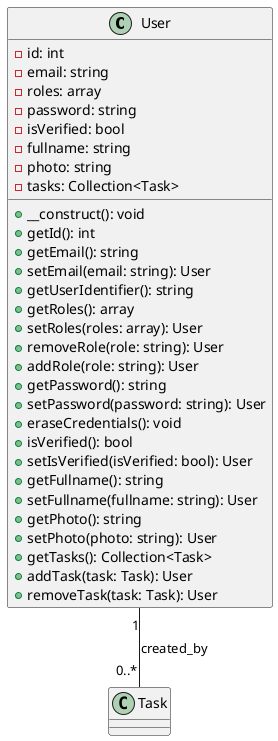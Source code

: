 @startuml UserClassDiagram

class User {
    -id: int
    -email: string
    -roles: array
    -password: string
    -isVerified: bool
    -fullname: string
    -photo: string
    -tasks: Collection<Task>
    +__construct(): void
    +getId(): int
    +getEmail(): string
    +setEmail(email: string): User
    +getUserIdentifier(): string
    +getRoles(): array
    +setRoles(roles: array): User
    +removeRole(role: string): User
    +addRole(role: string): User
    +getPassword(): string
    +setPassword(password: string): User
    +eraseCredentials(): void
    +isVerified(): bool
    +setIsVerified(isVerified: bool): User
    +getFullname(): string
    +setFullname(fullname: string): User
    +getPhoto(): string
    +setPhoto(photo: string): User
    +getTasks(): Collection<Task>
    +addTask(task: Task): User
    +removeTask(task: Task): User
}

User "1" -- "0..*" Task : created_by

@enduml
